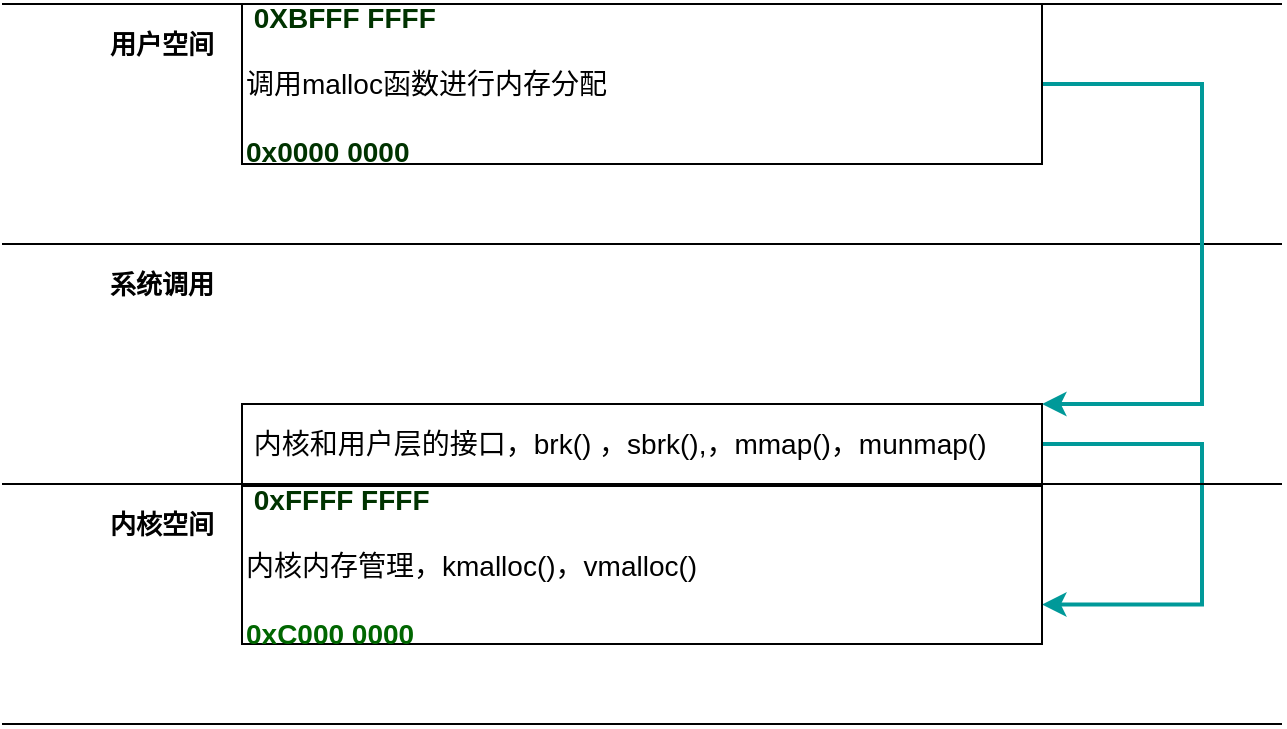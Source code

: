 <mxfile version="15.7.1" type="github">
  <diagram id="hLHLoN-IPIQUe7Qcgd2w" name="内存管理">
    <mxGraphModel dx="2249" dy="706" grid="1" gridSize="10" guides="1" tooltips="1" connect="1" arrows="1" fold="1" page="1" pageScale="1" pageWidth="827" pageHeight="1169" math="0" shadow="0">
      <root>
        <mxCell id="0" />
        <mxCell id="1" parent="0" />
        <mxCell id="f6-gYmPiY1kBjv2ZKiJ3-2" value="" style="endArrow=none;html=1;rounded=0;" edge="1" parent="1">
          <mxGeometry width="50" height="50" relative="1" as="geometry">
            <mxPoint x="-80" y="40" as="sourcePoint" />
            <mxPoint x="560" y="40" as="targetPoint" />
          </mxGeometry>
        </mxCell>
        <mxCell id="f6-gYmPiY1kBjv2ZKiJ3-3" value="" style="endArrow=none;html=1;rounded=0;" edge="1" parent="1">
          <mxGeometry width="50" height="50" relative="1" as="geometry">
            <mxPoint x="-80" y="160" as="sourcePoint" />
            <mxPoint x="560" y="160" as="targetPoint" />
          </mxGeometry>
        </mxCell>
        <mxCell id="f6-gYmPiY1kBjv2ZKiJ3-5" value="" style="endArrow=none;html=1;rounded=0;" edge="1" parent="1">
          <mxGeometry width="50" height="50" relative="1" as="geometry">
            <mxPoint x="-80" y="400" as="sourcePoint" />
            <mxPoint x="560" y="400" as="targetPoint" />
          </mxGeometry>
        </mxCell>
        <mxCell id="f6-gYmPiY1kBjv2ZKiJ3-6" value="&lt;b style=&quot;font-size: 13px;&quot;&gt;用户空间&lt;/b&gt;" style="text;html=1;strokeColor=none;fillColor=none;align=center;verticalAlign=middle;whiteSpace=wrap;rounded=0;fontSize=13;" vertex="1" parent="1">
          <mxGeometry x="-40" y="40" width="80" height="40" as="geometry" />
        </mxCell>
        <mxCell id="f6-gYmPiY1kBjv2ZKiJ3-7" value="&lt;b style=&quot;font-size: 13px&quot;&gt;系统调用&lt;/b&gt;" style="text;html=1;strokeColor=none;fillColor=none;align=center;verticalAlign=middle;whiteSpace=wrap;rounded=0;fontSize=13;" vertex="1" parent="1">
          <mxGeometry x="-40" y="160" width="80" height="40" as="geometry" />
        </mxCell>
        <mxCell id="f6-gYmPiY1kBjv2ZKiJ3-8" value="&lt;b style=&quot;font-size: 13px&quot;&gt;内核空间&lt;/b&gt;" style="text;html=1;strokeColor=none;fillColor=none;align=center;verticalAlign=middle;whiteSpace=wrap;rounded=0;fontSize=13;" vertex="1" parent="1">
          <mxGeometry x="-40" y="280" width="80" height="40" as="geometry" />
        </mxCell>
        <mxCell id="f6-gYmPiY1kBjv2ZKiJ3-13" style="edgeStyle=orthogonalEdgeStyle;rounded=0;orthogonalLoop=1;jettySize=auto;html=1;entryX=1;entryY=0;entryDx=0;entryDy=0;fontSize=14;exitX=1;exitY=0.5;exitDx=0;exitDy=0;strokeColor=#009999;strokeWidth=2;" edge="1" parent="1" source="f6-gYmPiY1kBjv2ZKiJ3-9" target="f6-gYmPiY1kBjv2ZKiJ3-10">
          <mxGeometry relative="1" as="geometry">
            <Array as="points">
              <mxPoint x="520" y="80" />
              <mxPoint x="520" y="240" />
            </Array>
          </mxGeometry>
        </mxCell>
        <mxCell id="f6-gYmPiY1kBjv2ZKiJ3-9" value="&lt;font style=&quot;font-size: 14px&quot;&gt;&amp;nbsp;&lt;font color=&quot;#003300&quot;&gt;&lt;b&gt;0XBFFF FFFF&lt;br&gt;&lt;/b&gt;&lt;/font&gt;&lt;br&gt;调用malloc函数进行内存分配&lt;br&gt;&lt;br&gt;&lt;b&gt;&lt;font color=&quot;#003300&quot;&gt;0x0000 0000&lt;/font&gt;&lt;/b&gt;&lt;br&gt;&lt;/font&gt;" style="rounded=0;whiteSpace=wrap;html=1;fontSize=13;align=left;strokeColor=default;" vertex="1" parent="1">
          <mxGeometry x="40" y="40" width="400" height="80" as="geometry" />
        </mxCell>
        <mxCell id="f6-gYmPiY1kBjv2ZKiJ3-15" style="edgeStyle=orthogonalEdgeStyle;rounded=0;orthogonalLoop=1;jettySize=auto;html=1;entryX=1;entryY=0.75;entryDx=0;entryDy=0;fontSize=14;fontColor=#003300;exitX=1;exitY=0.5;exitDx=0;exitDy=0;strokeWidth=2;strokeColor=#009999;" edge="1" parent="1" source="f6-gYmPiY1kBjv2ZKiJ3-10" target="f6-gYmPiY1kBjv2ZKiJ3-12">
          <mxGeometry relative="1" as="geometry">
            <Array as="points">
              <mxPoint x="520" y="260" />
              <mxPoint x="520" y="340" />
            </Array>
          </mxGeometry>
        </mxCell>
        <mxCell id="f6-gYmPiY1kBjv2ZKiJ3-10" value="&lt;font style=&quot;font-size: 14px&quot;&gt;&amp;nbsp;内核和用户层的接口，brk() ，sbrk(),，mmap()，munmap()&lt;/font&gt;" style="rounded=0;whiteSpace=wrap;html=1;fontSize=13;align=left;" vertex="1" parent="1">
          <mxGeometry x="40" y="240" width="400" height="40" as="geometry" />
        </mxCell>
        <mxCell id="f6-gYmPiY1kBjv2ZKiJ3-11" value="" style="endArrow=none;html=1;rounded=0;" edge="1" parent="1">
          <mxGeometry width="50" height="50" relative="1" as="geometry">
            <mxPoint x="-80" y="280" as="sourcePoint" />
            <mxPoint x="560" y="280" as="targetPoint" />
          </mxGeometry>
        </mxCell>
        <mxCell id="f6-gYmPiY1kBjv2ZKiJ3-12" value="&lt;font style=&quot;font-size: 14px&quot;&gt;&amp;nbsp;&lt;b&gt;&lt;font color=&quot;#003300&quot;&gt;0xFFFF FFFF&lt;/font&gt;&lt;/b&gt;&lt;br&gt;&lt;br&gt;内核内存管理，kmalloc()，vmalloc()&lt;br&gt;&lt;br&gt;&lt;b&gt;&lt;font color=&quot;#006600&quot;&gt;0xC000 0000&lt;/font&gt;&lt;/b&gt;&lt;br&gt;&lt;/font&gt;" style="rounded=0;whiteSpace=wrap;html=1;fontSize=13;align=left;" vertex="1" parent="1">
          <mxGeometry x="40" y="281" width="400" height="79" as="geometry" />
        </mxCell>
      </root>
    </mxGraphModel>
  </diagram>
</mxfile>
